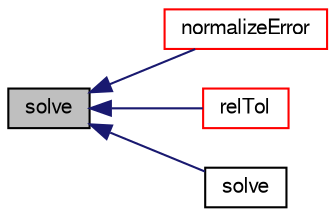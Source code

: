 digraph "solve"
{
  bgcolor="transparent";
  edge [fontname="FreeSans",fontsize="10",labelfontname="FreeSans",labelfontsize="10"];
  node [fontname="FreeSans",fontsize="10",shape=record];
  rankdir="LR";
  Node363 [label="solve",height=0.2,width=0.4,color="black", fillcolor="grey75", style="filled", fontcolor="black"];
  Node363 -> Node364 [dir="back",color="midnightblue",fontsize="10",style="solid",fontname="FreeSans"];
  Node364 [label="normalizeError",height=0.2,width=0.4,color="red",URL="$a25554.html#a7656ba3e8575685fe1f2d0ed1df1902a",tooltip="Return the nomalized scalar error. "];
  Node363 -> Node388 [dir="back",color="midnightblue",fontsize="10",style="solid",fontname="FreeSans"];
  Node388 [label="relTol",height=0.2,width=0.4,color="red",URL="$a25554.html#ac1040d1f18f25e486cdd2d1d38bdcf7d"];
  Node363 -> Node390 [dir="back",color="midnightblue",fontsize="10",style="solid",fontname="FreeSans"];
  Node390 [label="solve",height=0.2,width=0.4,color="black",URL="$a25554.html#a454627b4b7322939e93501f42d876bf1",tooltip="Solve the ODE system as far as possible upto dxTry. "];
}
